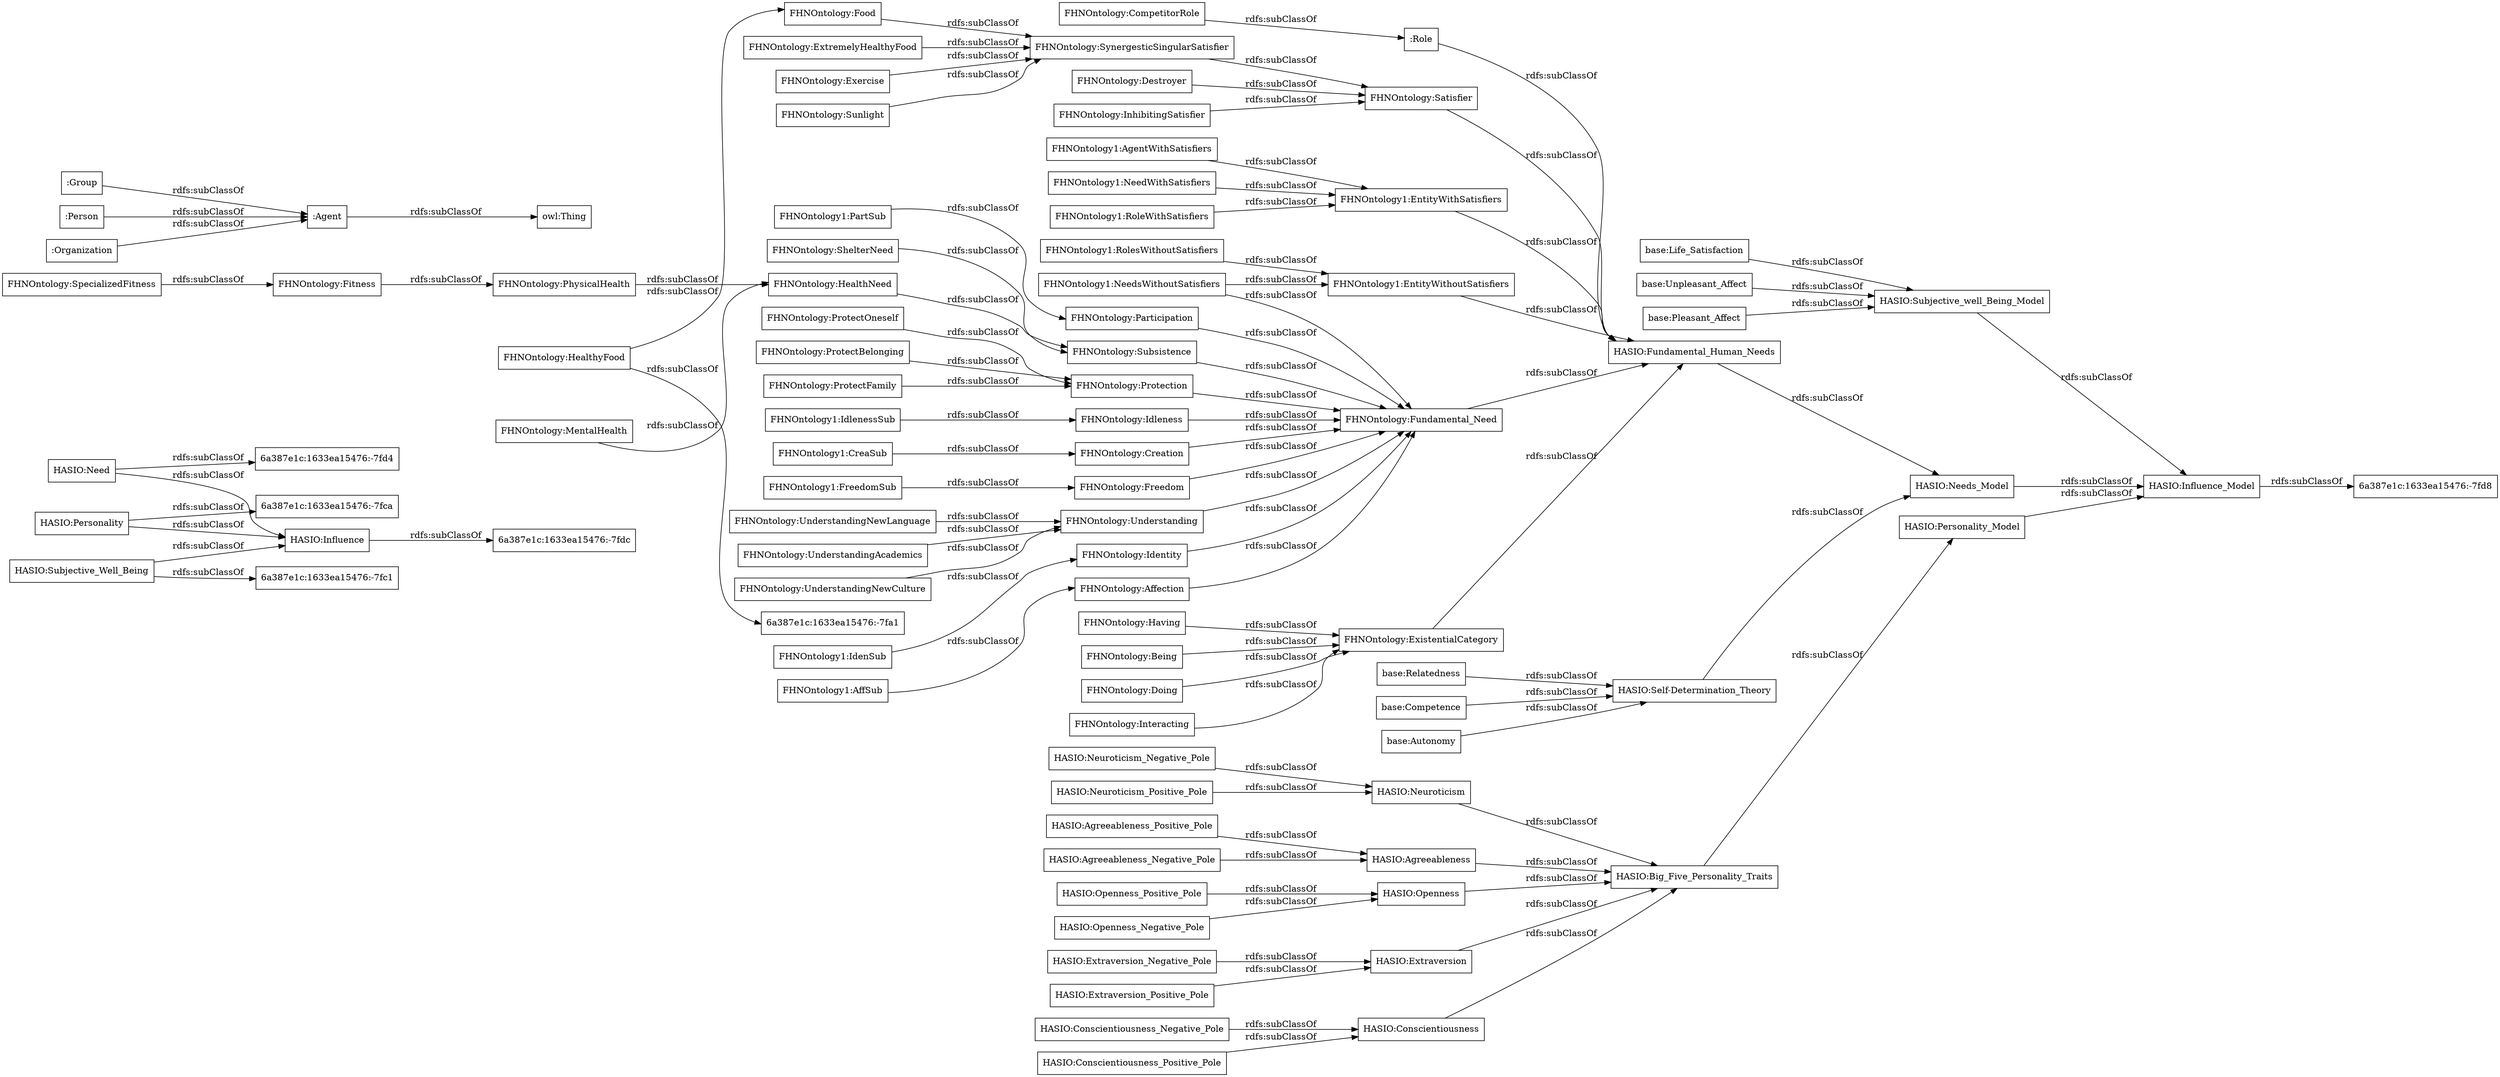 digraph ar2dtool_diagram { 
rankdir=LR;
size="1000"
node [shape = rectangle, color="black"]; "6a387e1c:1633ea15476:-7fdc" "HASIO:Extraversion" "HASIO:Personality" "HASIO:Subjective_well_Being_Model" "FHNOntology:SynergesticSingularSatisfier" "FHNOntology:Identity" "FHNOntology1:EntityWithSatisfiers" "FHNOntology1:FreedomSub" "FHNOntology1:NeedsWithoutSatisfiers" "HASIO:Neuroticism_Positive_Pole" "HASIO:Neuroticism_Negative_Pole" "FHNOntology:Exercise" "HASIO:Conscientiousness" "FHNOntology:ProtectBelonging" "FHNOntology:ProtectFamily" "FHNOntology:Destroyer" ":Group" "HASIO:Influence" "FHNOntology1:IdenSub" "FHNOntology:Subsistence" "HASIO:Neuroticism" "HASIO:Conscientiousness_Positive_Pole" "FHNOntology1:RolesWithoutSatisfiers" "FHNOntology1:CreaSub" "HASIO:Openness_Negative_Pole" ":Person" "base:Life_Satisfaction" "FHNOntology1:PartSub" "FHNOntology1:RoleWithSatisfiers" "HASIO:Fundamental_Human_Needs" "HASIO:Need" "FHNOntology:Fitness" "FHNOntology:Protection" "6a387e1c:1633ea15476:-7fd4" "6a387e1c:1633ea15476:-7fc1" "HASIO:Subjective_Well_Being" "HASIO:Self-Determination_Theory" "HASIO:Agreeableness" "FHNOntology:Fundamental_Need" "FHNOntology:SpecializedFitness" "HASIO:Extraversion_Positive_Pole" "HASIO:Openness_Positive_Pole" "FHNOntology:ExistentialCategory" "base:Unpleasant_Affect" "base:Autonomy" "HASIO:Conscientiousness_Negative_Pole" "FHNOntology1:EntityWithoutSatisfiers" "FHNOntology1:IdlenessSub" ":Role" "FHNOntology:UnderstandingAcademics" "FHNOntology:InhibitingSatisfier" ":Organization" "HASIO:Openness" "FHNOntology:Idleness" "FHNOntology:Creation" ":Agent" "FHNOntology:Being" "FHNOntology:Freedom" "FHNOntology:UnderstandingNewCulture" "FHNOntology:MentalHealth" "FHNOntology:Understanding" "6a387e1c:1633ea15476:-7fd8" "FHNOntology:HealthyFood" "HASIO:Extraversion_Negative_Pole" "base:Relatedness" "FHNOntology:Affection" "FHNOntology:Satisfier" "FHNOntology1:AgentWithSatisfiers" "HASIO:Personality_Model" "FHNOntology:UnderstandingNewLanguage" "HASIO:Agreeableness_Negative_Pole" "FHNOntology:HealthNeed" "FHNOntology1:NeedWithSatisfiers" "FHNOntology:PhysicalHealth" "base:Pleasant_Affect" "6a387e1c:1633ea15476:-7fa1" "FHNOntology:Doing" "HASIO:Big_Five_Personality_Traits" "FHNOntology:Interacting" "FHNOntology1:AffSub" "HASIO:Needs_Model" "FHNOntology:ShelterNeed" "FHNOntology:CompetitorRole" "HASIO:Agreeableness_Positive_Pole" "FHNOntology:Having" "FHNOntology:ProtectOneself" "base:Competence" "FHNOntology:Sunlight" "FHNOntology:Food" "HASIO:Influence_Model" "FHNOntology:Participation" "6a387e1c:1633ea15476:-7fca" "FHNOntology:ExtremelyHealthyFood" ; /*classes style*/
	"FHNOntology:Interacting" -> "FHNOntology:ExistentialCategory" [ label = "rdfs:subClassOf" ];
	"FHNOntology:UnderstandingNewCulture" -> "FHNOntology:Understanding" [ label = "rdfs:subClassOf" ];
	"FHNOntology:PhysicalHealth" -> "FHNOntology:HealthNeed" [ label = "rdfs:subClassOf" ];
	"FHNOntology:Creation" -> "FHNOntology:Fundamental_Need" [ label = "rdfs:subClassOf" ];
	"FHNOntology:Exercise" -> "FHNOntology:SynergesticSingularSatisfier" [ label = "rdfs:subClassOf" ];
	"FHNOntology1:EntityWithoutSatisfiers" -> "HASIO:Fundamental_Human_Needs" [ label = "rdfs:subClassOf" ];
	"HASIO:Neuroticism" -> "HASIO:Big_Five_Personality_Traits" [ label = "rdfs:subClassOf" ];
	"FHNOntology:Food" -> "FHNOntology:SynergesticSingularSatisfier" [ label = "rdfs:subClassOf" ];
	"base:Competence" -> "HASIO:Self-Determination_Theory" [ label = "rdfs:subClassOf" ];
	"FHNOntology:Affection" -> "FHNOntology:Fundamental_Need" [ label = "rdfs:subClassOf" ];
	"FHNOntology:Identity" -> "FHNOntology:Fundamental_Need" [ label = "rdfs:subClassOf" ];
	"FHNOntology:UnderstandingAcademics" -> "FHNOntology:Understanding" [ label = "rdfs:subClassOf" ];
	"FHNOntology1:FreedomSub" -> "FHNOntology:Freedom" [ label = "rdfs:subClassOf" ];
	"FHNOntology:Fundamental_Need" -> "HASIO:Fundamental_Human_Needs" [ label = "rdfs:subClassOf" ];
	"FHNOntology1:RolesWithoutSatisfiers" -> "FHNOntology1:EntityWithoutSatisfiers" [ label = "rdfs:subClassOf" ];
	"FHNOntology:InhibitingSatisfier" -> "FHNOntology:Satisfier" [ label = "rdfs:subClassOf" ];
	"FHNOntology:Being" -> "FHNOntology:ExistentialCategory" [ label = "rdfs:subClassOf" ];
	"FHNOntology1:NeedWithSatisfiers" -> "FHNOntology1:EntityWithSatisfiers" [ label = "rdfs:subClassOf" ];
	"HASIO:Conscientiousness_Negative_Pole" -> "HASIO:Conscientiousness" [ label = "rdfs:subClassOf" ];
	"FHNOntology:Subsistence" -> "FHNOntology:Fundamental_Need" [ label = "rdfs:subClassOf" ];
	"FHNOntology:Participation" -> "FHNOntology:Fundamental_Need" [ label = "rdfs:subClassOf" ];
	"FHNOntology:Doing" -> "FHNOntology:ExistentialCategory" [ label = "rdfs:subClassOf" ];
	"HASIO:Openness_Negative_Pole" -> "HASIO:Openness" [ label = "rdfs:subClassOf" ];
	"base:Autonomy" -> "HASIO:Self-Determination_Theory" [ label = "rdfs:subClassOf" ];
	"FHNOntology:SpecializedFitness" -> "FHNOntology:Fitness" [ label = "rdfs:subClassOf" ];
	"FHNOntology:ShelterNeed" -> "FHNOntology:Subsistence" [ label = "rdfs:subClassOf" ];
	"FHNOntology:Understanding" -> "FHNOntology:Fundamental_Need" [ label = "rdfs:subClassOf" ];
	"FHNOntology:Fitness" -> "FHNOntology:PhysicalHealth" [ label = "rdfs:subClassOf" ];
	"FHNOntology:UnderstandingNewLanguage" -> "FHNOntology:Understanding" [ label = "rdfs:subClassOf" ];
	"HASIO:Extraversion_Positive_Pole" -> "HASIO:Extraversion" [ label = "rdfs:subClassOf" ];
	"FHNOntology:Destroyer" -> "FHNOntology:Satisfier" [ label = "rdfs:subClassOf" ];
	"HASIO:Subjective_well_Being_Model" -> "HASIO:Influence_Model" [ label = "rdfs:subClassOf" ];
	":Role" -> "HASIO:Fundamental_Human_Needs" [ label = "rdfs:subClassOf" ];
	"FHNOntology1:RoleWithSatisfiers" -> "FHNOntology1:EntityWithSatisfiers" [ label = "rdfs:subClassOf" ];
	"FHNOntology:CompetitorRole" -> ":Role" [ label = "rdfs:subClassOf" ];
	"FHNOntology:ProtectFamily" -> "FHNOntology:Protection" [ label = "rdfs:subClassOf" ];
	"HASIO:Subjective_Well_Being" -> "6a387e1c:1633ea15476:-7fc1" [ label = "rdfs:subClassOf" ];
	"HASIO:Subjective_Well_Being" -> "HASIO:Influence" [ label = "rdfs:subClassOf" ];
	"HASIO:Neuroticism_Positive_Pole" -> "HASIO:Neuroticism" [ label = "rdfs:subClassOf" ];
	"HASIO:Agreeableness_Positive_Pole" -> "HASIO:Agreeableness" [ label = "rdfs:subClassOf" ];
	"FHNOntology:MentalHealth" -> "FHNOntology:HealthNeed" [ label = "rdfs:subClassOf" ];
	"HASIO:Conscientiousness" -> "HASIO:Big_Five_Personality_Traits" [ label = "rdfs:subClassOf" ];
	"FHNOntology1:AgentWithSatisfiers" -> "FHNOntology1:EntityWithSatisfiers" [ label = "rdfs:subClassOf" ];
	"HASIO:Need" -> "6a387e1c:1633ea15476:-7fd4" [ label = "rdfs:subClassOf" ];
	"HASIO:Need" -> "HASIO:Influence" [ label = "rdfs:subClassOf" ];
	"HASIO:Self-Determination_Theory" -> "HASIO:Needs_Model" [ label = "rdfs:subClassOf" ];
	"base:Life_Satisfaction" -> "HASIO:Subjective_well_Being_Model" [ label = "rdfs:subClassOf" ];
	"base:Relatedness" -> "HASIO:Self-Determination_Theory" [ label = "rdfs:subClassOf" ];
	"FHNOntology1:PartSub" -> "FHNOntology:Participation" [ label = "rdfs:subClassOf" ];
	"FHNOntology1:NeedsWithoutSatisfiers" -> "FHNOntology:Fundamental_Need" [ label = "rdfs:subClassOf" ];
	"FHNOntology1:NeedsWithoutSatisfiers" -> "FHNOntology1:EntityWithoutSatisfiers" [ label = "rdfs:subClassOf" ];
	"HASIO:Extraversion_Negative_Pole" -> "HASIO:Extraversion" [ label = "rdfs:subClassOf" ];
	":Organization" -> ":Agent" [ label = "rdfs:subClassOf" ];
	"FHNOntology:Protection" -> "FHNOntology:Fundamental_Need" [ label = "rdfs:subClassOf" ];
	"HASIO:Personality" -> "6a387e1c:1633ea15476:-7fca" [ label = "rdfs:subClassOf" ];
	"HASIO:Personality" -> "HASIO:Influence" [ label = "rdfs:subClassOf" ];
	"FHNOntology1:IdlenessSub" -> "FHNOntology:Idleness" [ label = "rdfs:subClassOf" ];
	"FHNOntology:ProtectOneself" -> "FHNOntology:Protection" [ label = "rdfs:subClassOf" ];
	"FHNOntology1:IdenSub" -> "FHNOntology:Identity" [ label = "rdfs:subClassOf" ];
	"HASIO:Agreeableness" -> "HASIO:Big_Five_Personality_Traits" [ label = "rdfs:subClassOf" ];
	"HASIO:Openness" -> "HASIO:Big_Five_Personality_Traits" [ label = "rdfs:subClassOf" ];
	"HASIO:Influence_Model" -> "6a387e1c:1633ea15476:-7fd8" [ label = "rdfs:subClassOf" ];
	"FHNOntology:ExistentialCategory" -> "HASIO:Fundamental_Human_Needs" [ label = "rdfs:subClassOf" ];
	"FHNOntology1:AffSub" -> "FHNOntology:Affection" [ label = "rdfs:subClassOf" ];
	"FHNOntology:SynergesticSingularSatisfier" -> "FHNOntology:Satisfier" [ label = "rdfs:subClassOf" ];
	"HASIO:Neuroticism_Negative_Pole" -> "HASIO:Neuroticism" [ label = "rdfs:subClassOf" ];
	":Agent" -> "owl:Thing" [ label = "rdfs:subClassOf" ];
	"HASIO:Agreeableness_Negative_Pole" -> "HASIO:Agreeableness" [ label = "rdfs:subClassOf" ];
	"FHNOntology1:EntityWithSatisfiers" -> "HASIO:Fundamental_Human_Needs" [ label = "rdfs:subClassOf" ];
	"FHNOntology:Satisfier" -> "HASIO:Fundamental_Human_Needs" [ label = "rdfs:subClassOf" ];
	"HASIO:Influence" -> "6a387e1c:1633ea15476:-7fdc" [ label = "rdfs:subClassOf" ];
	"HASIO:Personality_Model" -> "HASIO:Influence_Model" [ label = "rdfs:subClassOf" ];
	"FHNOntology:Freedom" -> "FHNOntology:Fundamental_Need" [ label = "rdfs:subClassOf" ];
	":Person" -> ":Agent" [ label = "rdfs:subClassOf" ];
	"FHNOntology:HealthNeed" -> "FHNOntology:Subsistence" [ label = "rdfs:subClassOf" ];
	"FHNOntology1:CreaSub" -> "FHNOntology:Creation" [ label = "rdfs:subClassOf" ];
	"FHNOntology:ExtremelyHealthyFood" -> "FHNOntology:SynergesticSingularSatisfier" [ label = "rdfs:subClassOf" ];
	"HASIO:Needs_Model" -> "HASIO:Influence_Model" [ label = "rdfs:subClassOf" ];
	"HASIO:Fundamental_Human_Needs" -> "HASIO:Needs_Model" [ label = "rdfs:subClassOf" ];
	"FHNOntology:Having" -> "FHNOntology:ExistentialCategory" [ label = "rdfs:subClassOf" ];
	"base:Unpleasant_Affect" -> "HASIO:Subjective_well_Being_Model" [ label = "rdfs:subClassOf" ];
	"FHNOntology:Idleness" -> "FHNOntology:Fundamental_Need" [ label = "rdfs:subClassOf" ];
	"base:Pleasant_Affect" -> "HASIO:Subjective_well_Being_Model" [ label = "rdfs:subClassOf" ];
	":Group" -> ":Agent" [ label = "rdfs:subClassOf" ];
	"HASIO:Big_Five_Personality_Traits" -> "HASIO:Personality_Model" [ label = "rdfs:subClassOf" ];
	"HASIO:Conscientiousness_Positive_Pole" -> "HASIO:Conscientiousness" [ label = "rdfs:subClassOf" ];
	"FHNOntology:ProtectBelonging" -> "FHNOntology:Protection" [ label = "rdfs:subClassOf" ];
	"FHNOntology:Sunlight" -> "FHNOntology:SynergesticSingularSatisfier" [ label = "rdfs:subClassOf" ];
	"FHNOntology:HealthyFood" -> "6a387e1c:1633ea15476:-7fa1" [ label = "rdfs:subClassOf" ];
	"FHNOntology:HealthyFood" -> "FHNOntology:Food" [ label = "rdfs:subClassOf" ];
	"HASIO:Openness_Positive_Pole" -> "HASIO:Openness" [ label = "rdfs:subClassOf" ];
	"HASIO:Extraversion" -> "HASIO:Big_Five_Personality_Traits" [ label = "rdfs:subClassOf" ];

}
